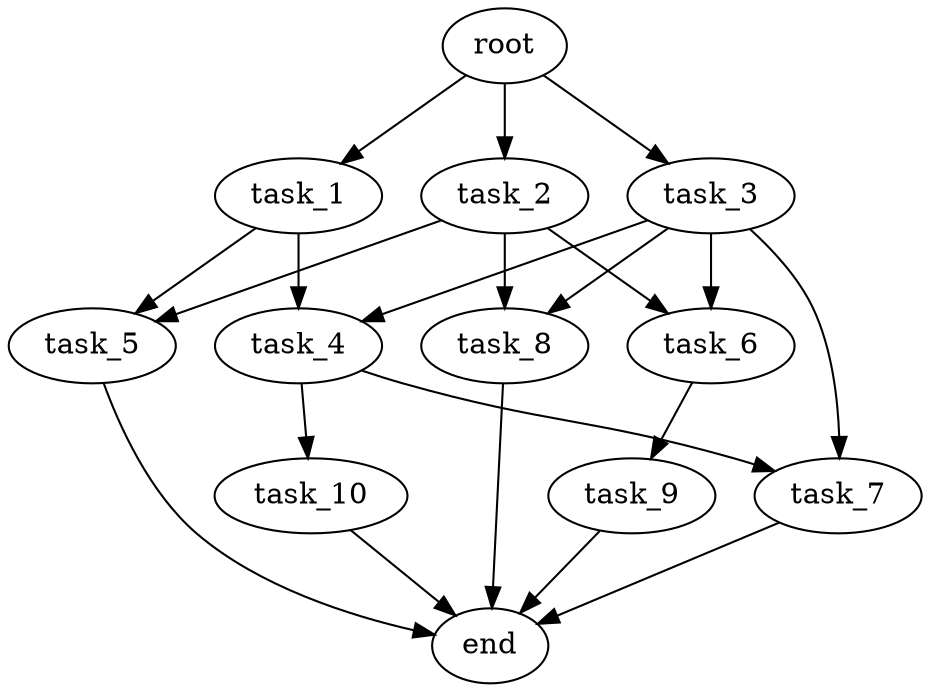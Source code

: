 digraph G {
  root [size="0.000000e+00"];
  task_1 [size="6.628025e+09"];
  task_2 [size="6.417403e+09"];
  task_3 [size="5.971862e+09"];
  task_4 [size="2.145532e+08"];
  task_5 [size="7.868159e+09"];
  task_6 [size="2.436445e+09"];
  task_7 [size="1.260113e+09"];
  task_8 [size="5.646215e+09"];
  task_9 [size="6.870329e+08"];
  task_10 [size="7.651809e+09"];
  end [size="0.000000e+00"];

  root -> task_1 [size="1.000000e-12"];
  root -> task_2 [size="1.000000e-12"];
  root -> task_3 [size="1.000000e-12"];
  task_1 -> task_4 [size="1.072766e+07"];
  task_1 -> task_5 [size="3.934080e+08"];
  task_2 -> task_5 [size="3.934080e+08"];
  task_2 -> task_6 [size="1.218223e+08"];
  task_2 -> task_8 [size="2.823108e+08"];
  task_3 -> task_4 [size="1.072766e+07"];
  task_3 -> task_6 [size="1.218223e+08"];
  task_3 -> task_7 [size="6.300565e+07"];
  task_3 -> task_8 [size="2.823108e+08"];
  task_4 -> task_7 [size="6.300565e+07"];
  task_4 -> task_10 [size="7.651809e+08"];
  task_5 -> end [size="1.000000e-12"];
  task_6 -> task_9 [size="6.870329e+07"];
  task_7 -> end [size="1.000000e-12"];
  task_8 -> end [size="1.000000e-12"];
  task_9 -> end [size="1.000000e-12"];
  task_10 -> end [size="1.000000e-12"];
}
